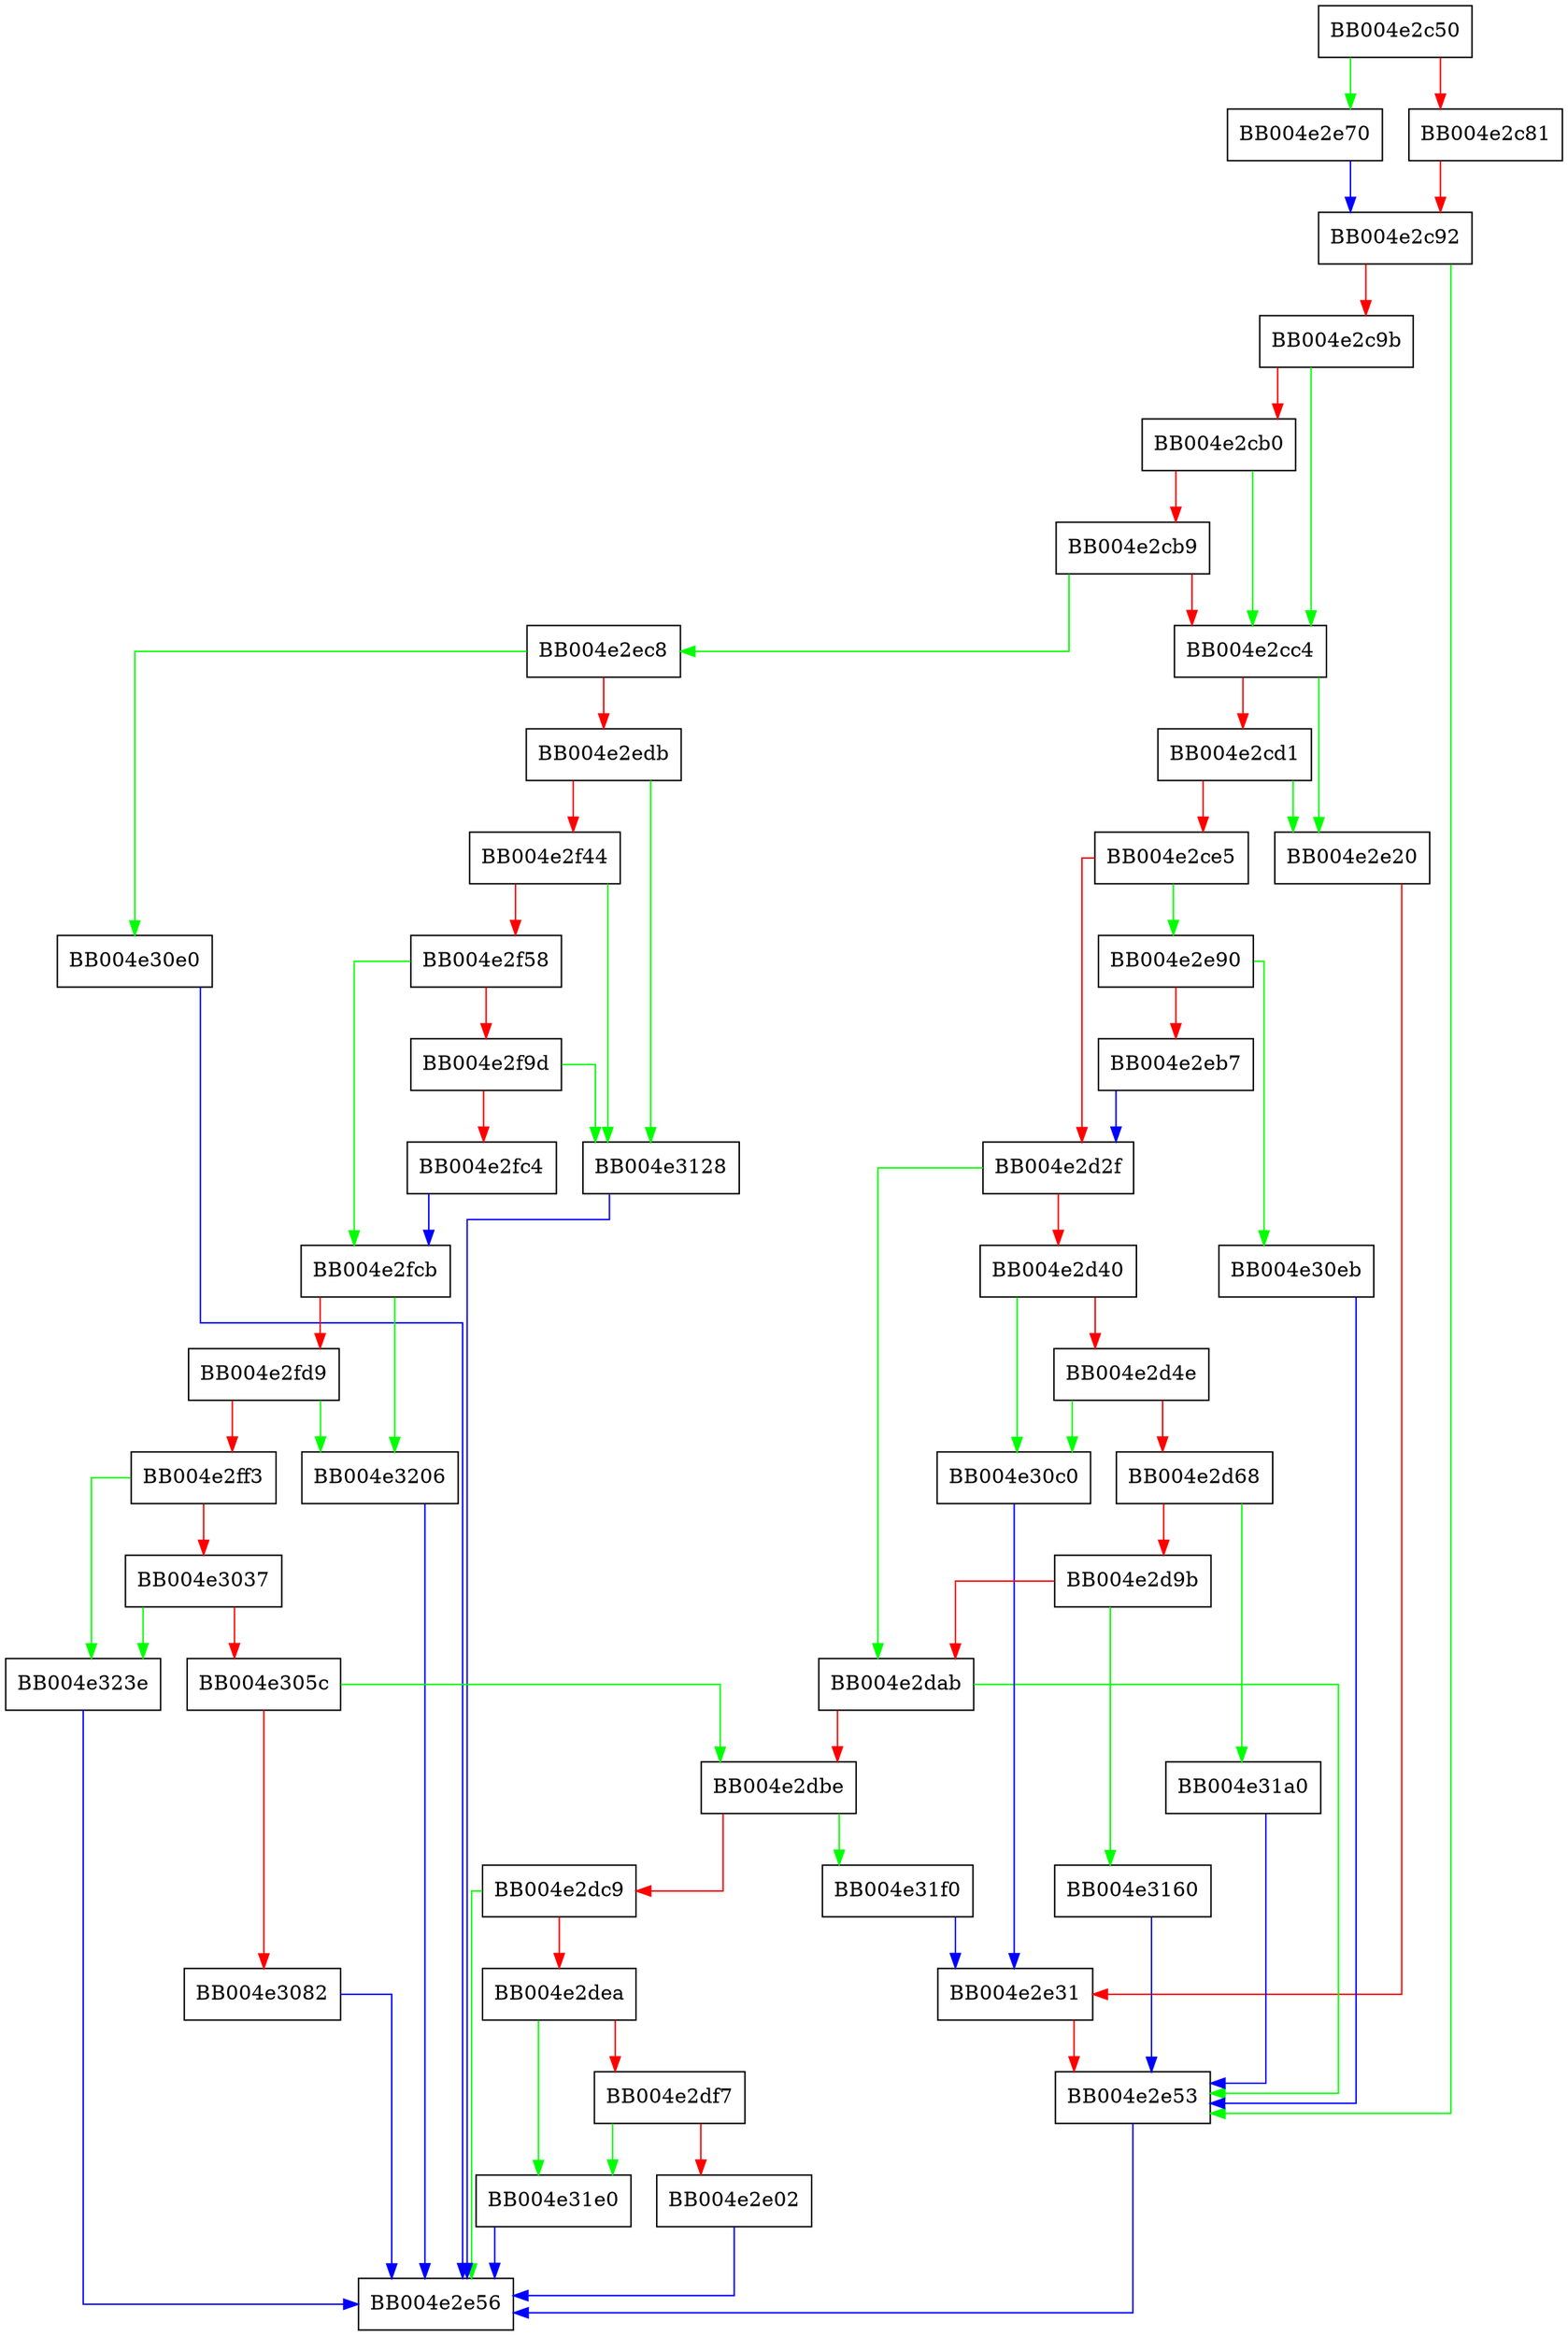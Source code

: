 digraph tls_process_certificate_request {
  node [shape="box"];
  graph [splines=ortho];
  BB004e2c50 -> BB004e2e70 [color="green"];
  BB004e2c50 -> BB004e2c81 [color="red"];
  BB004e2c81 -> BB004e2c92 [color="red"];
  BB004e2c92 -> BB004e2e53 [color="green"];
  BB004e2c92 -> BB004e2c9b [color="red"];
  BB004e2c9b -> BB004e2cc4 [color="green"];
  BB004e2c9b -> BB004e2cb0 [color="red"];
  BB004e2cb0 -> BB004e2cc4 [color="green"];
  BB004e2cb0 -> BB004e2cb9 [color="red"];
  BB004e2cb9 -> BB004e2ec8 [color="green"];
  BB004e2cb9 -> BB004e2cc4 [color="red"];
  BB004e2cc4 -> BB004e2e20 [color="green"];
  BB004e2cc4 -> BB004e2cd1 [color="red"];
  BB004e2cd1 -> BB004e2e20 [color="green"];
  BB004e2cd1 -> BB004e2ce5 [color="red"];
  BB004e2ce5 -> BB004e2e90 [color="green"];
  BB004e2ce5 -> BB004e2d2f [color="red"];
  BB004e2d2f -> BB004e2dab [color="green"];
  BB004e2d2f -> BB004e2d40 [color="red"];
  BB004e2d40 -> BB004e30c0 [color="green"];
  BB004e2d40 -> BB004e2d4e [color="red"];
  BB004e2d4e -> BB004e30c0 [color="green"];
  BB004e2d4e -> BB004e2d68 [color="red"];
  BB004e2d68 -> BB004e31a0 [color="green"];
  BB004e2d68 -> BB004e2d9b [color="red"];
  BB004e2d9b -> BB004e3160 [color="green"];
  BB004e2d9b -> BB004e2dab [color="red"];
  BB004e2dab -> BB004e2e53 [color="green"];
  BB004e2dab -> BB004e2dbe [color="red"];
  BB004e2dbe -> BB004e31f0 [color="green"];
  BB004e2dbe -> BB004e2dc9 [color="red"];
  BB004e2dc9 -> BB004e2e56 [color="green"];
  BB004e2dc9 -> BB004e2dea [color="red"];
  BB004e2dea -> BB004e31e0 [color="green"];
  BB004e2dea -> BB004e2df7 [color="red"];
  BB004e2df7 -> BB004e31e0 [color="green"];
  BB004e2df7 -> BB004e2e02 [color="red"];
  BB004e2e02 -> BB004e2e56 [color="blue"];
  BB004e2e20 -> BB004e2e31 [color="red"];
  BB004e2e31 -> BB004e2e53 [color="red"];
  BB004e2e53 -> BB004e2e56 [color="blue"];
  BB004e2e70 -> BB004e2c92 [color="blue"];
  BB004e2e90 -> BB004e30eb [color="green"];
  BB004e2e90 -> BB004e2eb7 [color="red"];
  BB004e2eb7 -> BB004e2d2f [color="blue"];
  BB004e2ec8 -> BB004e30e0 [color="green"];
  BB004e2ec8 -> BB004e2edb [color="red"];
  BB004e2edb -> BB004e3128 [color="green"];
  BB004e2edb -> BB004e2f44 [color="red"];
  BB004e2f44 -> BB004e3128 [color="green"];
  BB004e2f44 -> BB004e2f58 [color="red"];
  BB004e2f58 -> BB004e2fcb [color="green"];
  BB004e2f58 -> BB004e2f9d [color="red"];
  BB004e2f9d -> BB004e3128 [color="green"];
  BB004e2f9d -> BB004e2fc4 [color="red"];
  BB004e2fc4 -> BB004e2fcb [color="blue"];
  BB004e2fcb -> BB004e3206 [color="green"];
  BB004e2fcb -> BB004e2fd9 [color="red"];
  BB004e2fd9 -> BB004e3206 [color="green"];
  BB004e2fd9 -> BB004e2ff3 [color="red"];
  BB004e2ff3 -> BB004e323e [color="green"];
  BB004e2ff3 -> BB004e3037 [color="red"];
  BB004e3037 -> BB004e323e [color="green"];
  BB004e3037 -> BB004e305c [color="red"];
  BB004e305c -> BB004e2dbe [color="green"];
  BB004e305c -> BB004e3082 [color="red"];
  BB004e3082 -> BB004e2e56 [color="blue"];
  BB004e30c0 -> BB004e2e31 [color="blue"];
  BB004e30e0 -> BB004e2e56 [color="blue"];
  BB004e30eb -> BB004e2e53 [color="blue"];
  BB004e3128 -> BB004e2e56 [color="blue"];
  BB004e3160 -> BB004e2e53 [color="blue"];
  BB004e31a0 -> BB004e2e53 [color="blue"];
  BB004e31e0 -> BB004e2e56 [color="blue"];
  BB004e31f0 -> BB004e2e31 [color="blue"];
  BB004e3206 -> BB004e2e56 [color="blue"];
  BB004e323e -> BB004e2e56 [color="blue"];
}